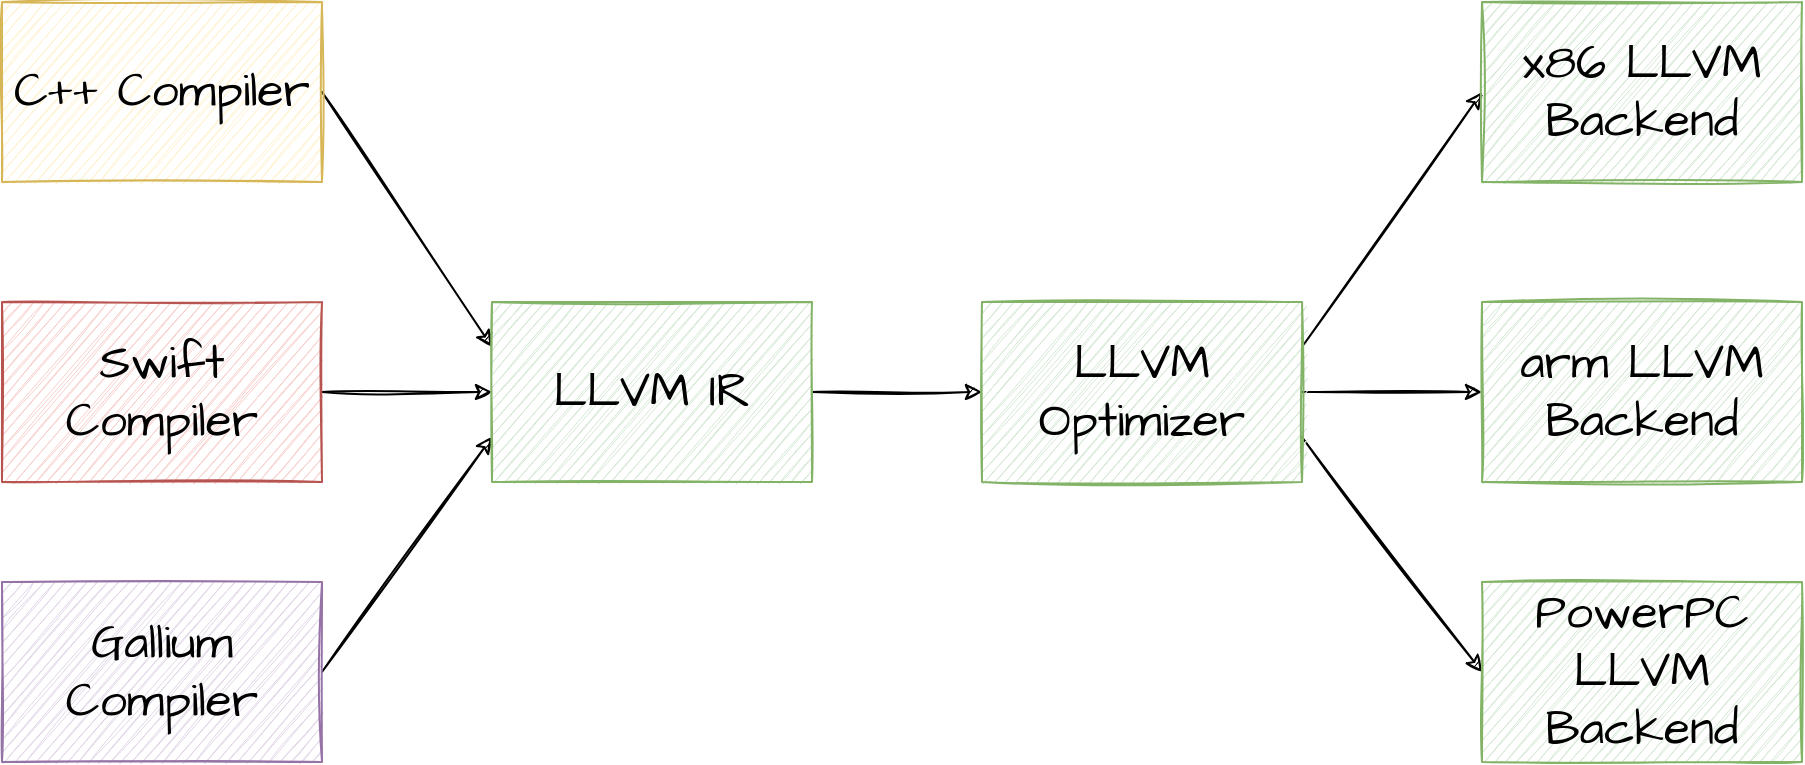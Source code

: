 <mxfile version="16.0.0" type="device"><diagram id="I4vzXFDoXCNXLeiK55DA" name="Page-1"><mxGraphModel dx="1102" dy="905" grid="1" gridSize="10" guides="1" tooltips="1" connect="1" arrows="1" fold="1" page="1" pageScale="1" pageWidth="850" pageHeight="1100" math="0" shadow="0"><root><mxCell id="0"/><mxCell id="1" parent="0"/><mxCell id="IDxnI2zKbsadQQH69HfN-6" style="rounded=0;orthogonalLoop=1;jettySize=auto;html=1;entryX=0;entryY=0.25;entryDx=0;entryDy=0;fontFamily=Architects Daughter;fontSource=https%3A%2F%2Ffonts.googleapis.com%2Fcss%3Ffamily%3DArchitects%2BDaughter;fontSize=24;exitX=1;exitY=0.5;exitDx=0;exitDy=0;sketch=1;" parent="1" source="IDxnI2zKbsadQQH69HfN-2" target="IDxnI2zKbsadQQH69HfN-5" edge="1"><mxGeometry relative="1" as="geometry"/></mxCell><mxCell id="IDxnI2zKbsadQQH69HfN-2" value="&lt;font style=&quot;font-size: 24px&quot; face=&quot;Architects Daughter&quot; data-font-src=&quot;https://fonts.googleapis.com/css?family=Architects+Daughter&quot;&gt;C++ Compiler&lt;/font&gt;" style="rounded=0;whiteSpace=wrap;html=1;sketch=1;fillColor=#fff2cc;strokeColor=#d6b656;" parent="1" vertex="1"><mxGeometry x="100" y="210" width="160" height="90" as="geometry"/></mxCell><mxCell id="IDxnI2zKbsadQQH69HfN-7" style="edgeStyle=none;rounded=0;sketch=1;orthogonalLoop=1;jettySize=auto;html=1;entryX=0;entryY=0.5;entryDx=0;entryDy=0;fontFamily=Architects Daughter;fontSource=https%3A%2F%2Ffonts.googleapis.com%2Fcss%3Ffamily%3DArchitects%2BDaughter;fontSize=24;" parent="1" source="IDxnI2zKbsadQQH69HfN-3" target="IDxnI2zKbsadQQH69HfN-5" edge="1"><mxGeometry relative="1" as="geometry"/></mxCell><mxCell id="IDxnI2zKbsadQQH69HfN-3" value="&lt;font style=&quot;font-size: 24px&quot; face=&quot;Architects Daughter&quot; data-font-src=&quot;https://fonts.googleapis.com/css?family=Architects+Daughter&quot;&gt;Swift Compiler&lt;/font&gt;" style="rounded=0;whiteSpace=wrap;html=1;sketch=1;fillColor=#f8cecc;strokeColor=#b85450;" parent="1" vertex="1"><mxGeometry x="100" y="360" width="160" height="90" as="geometry"/></mxCell><mxCell id="IDxnI2zKbsadQQH69HfN-8" style="edgeStyle=none;rounded=0;sketch=1;orthogonalLoop=1;jettySize=auto;html=1;entryX=0;entryY=0.75;entryDx=0;entryDy=0;fontFamily=Architects Daughter;fontSource=https%3A%2F%2Ffonts.googleapis.com%2Fcss%3Ffamily%3DArchitects%2BDaughter;fontSize=24;exitX=1;exitY=0.5;exitDx=0;exitDy=0;" parent="1" source="IDxnI2zKbsadQQH69HfN-4" target="IDxnI2zKbsadQQH69HfN-5" edge="1"><mxGeometry relative="1" as="geometry"/></mxCell><mxCell id="IDxnI2zKbsadQQH69HfN-4" value="&lt;font style=&quot;font-size: 24px&quot; face=&quot;Architects Daughter&quot; data-font-src=&quot;https://fonts.googleapis.com/css?family=Architects+Daughter&quot;&gt;Gallium Compiler&lt;/font&gt;" style="rounded=0;whiteSpace=wrap;html=1;sketch=1;fillColor=#e1d5e7;strokeColor=#9673a6;" parent="1" vertex="1"><mxGeometry x="100" y="500" width="160" height="90" as="geometry"/></mxCell><mxCell id="IDxnI2zKbsadQQH69HfN-10" style="edgeStyle=none;rounded=0;sketch=1;orthogonalLoop=1;jettySize=auto;html=1;entryX=0;entryY=0.5;entryDx=0;entryDy=0;fontFamily=Architects Daughter;fontSource=https%3A%2F%2Ffonts.googleapis.com%2Fcss%3Ffamily%3DArchitects%2BDaughter;fontSize=24;" parent="1" source="IDxnI2zKbsadQQH69HfN-5" target="IDxnI2zKbsadQQH69HfN-9" edge="1"><mxGeometry relative="1" as="geometry"/></mxCell><mxCell id="IDxnI2zKbsadQQH69HfN-5" value="&lt;font style=&quot;font-size: 24px&quot; face=&quot;Architects Daughter&quot; data-font-src=&quot;https://fonts.googleapis.com/css?family=Architects+Daughter&quot;&gt;LLVM IR&lt;/font&gt;" style="rounded=0;whiteSpace=wrap;html=1;sketch=1;fillColor=#d5e8d4;strokeColor=#82b366;" parent="1" vertex="1"><mxGeometry x="345" y="360" width="160" height="90" as="geometry"/></mxCell><mxCell id="IDxnI2zKbsadQQH69HfN-12" style="edgeStyle=none;rounded=0;sketch=1;orthogonalLoop=1;jettySize=auto;html=1;entryX=0;entryY=0.5;entryDx=0;entryDy=0;fontFamily=Architects Daughter;fontSource=https%3A%2F%2Ffonts.googleapis.com%2Fcss%3Ffamily%3DArchitects%2BDaughter;fontSize=24;exitX=1;exitY=0.25;exitDx=0;exitDy=0;" parent="1" source="IDxnI2zKbsadQQH69HfN-9" target="IDxnI2zKbsadQQH69HfN-11" edge="1"><mxGeometry relative="1" as="geometry"/></mxCell><mxCell id="IDxnI2zKbsadQQH69HfN-14" style="edgeStyle=none;rounded=0;sketch=1;orthogonalLoop=1;jettySize=auto;html=1;entryX=0;entryY=0.5;entryDx=0;entryDy=0;fontFamily=Architects Daughter;fontSource=https%3A%2F%2Ffonts.googleapis.com%2Fcss%3Ffamily%3DArchitects%2BDaughter;fontSize=24;" parent="1" source="IDxnI2zKbsadQQH69HfN-9" target="IDxnI2zKbsadQQH69HfN-13" edge="1"><mxGeometry relative="1" as="geometry"/></mxCell><mxCell id="IDxnI2zKbsadQQH69HfN-16" style="edgeStyle=none;rounded=0;sketch=1;orthogonalLoop=1;jettySize=auto;html=1;exitX=1;exitY=0.75;exitDx=0;exitDy=0;entryX=0;entryY=0.5;entryDx=0;entryDy=0;fontFamily=Architects Daughter;fontSource=https%3A%2F%2Ffonts.googleapis.com%2Fcss%3Ffamily%3DArchitects%2BDaughter;fontSize=24;" parent="1" source="IDxnI2zKbsadQQH69HfN-9" target="IDxnI2zKbsadQQH69HfN-15" edge="1"><mxGeometry relative="1" as="geometry"/></mxCell><mxCell id="IDxnI2zKbsadQQH69HfN-9" value="&lt;font style=&quot;font-size: 24px&quot; face=&quot;Architects Daughter&quot; data-font-src=&quot;https://fonts.googleapis.com/css?family=Architects+Daughter&quot;&gt;LLVM Optimizer&lt;/font&gt;" style="rounded=0;whiteSpace=wrap;html=1;sketch=1;fillColor=#d5e8d4;strokeColor=#82b366;" parent="1" vertex="1"><mxGeometry x="590" y="360" width="160" height="90" as="geometry"/></mxCell><mxCell id="IDxnI2zKbsadQQH69HfN-11" value="&lt;font style=&quot;font-size: 24px&quot; face=&quot;Architects Daughter&quot; data-font-src=&quot;https://fonts.googleapis.com/css?family=Architects+Daughter&quot;&gt;x86 LLVM Backend&lt;/font&gt;" style="rounded=0;whiteSpace=wrap;html=1;sketch=1;fillColor=#d5e8d4;strokeColor=#82b366;" parent="1" vertex="1"><mxGeometry x="840" y="210" width="160" height="90" as="geometry"/></mxCell><mxCell id="IDxnI2zKbsadQQH69HfN-13" value="&lt;font style=&quot;font-size: 24px&quot; face=&quot;Architects Daughter&quot; data-font-src=&quot;https://fonts.googleapis.com/css?family=Architects+Daughter&quot;&gt;arm LLVM Backend&lt;/font&gt;" style="rounded=0;whiteSpace=wrap;html=1;sketch=1;fillColor=#d5e8d4;strokeColor=#82b366;" parent="1" vertex="1"><mxGeometry x="840" y="360" width="160" height="90" as="geometry"/></mxCell><mxCell id="IDxnI2zKbsadQQH69HfN-15" value="&lt;font style=&quot;font-size: 24px&quot; face=&quot;Architects Daughter&quot; data-font-src=&quot;https://fonts.googleapis.com/css?family=Architects+Daughter&quot;&gt;PowerPC LLVM Backend&lt;/font&gt;" style="rounded=0;whiteSpace=wrap;html=1;sketch=1;fillColor=#d5e8d4;strokeColor=#82b366;" parent="1" vertex="1"><mxGeometry x="840" y="500" width="160" height="90" as="geometry"/></mxCell></root></mxGraphModel></diagram></mxfile>